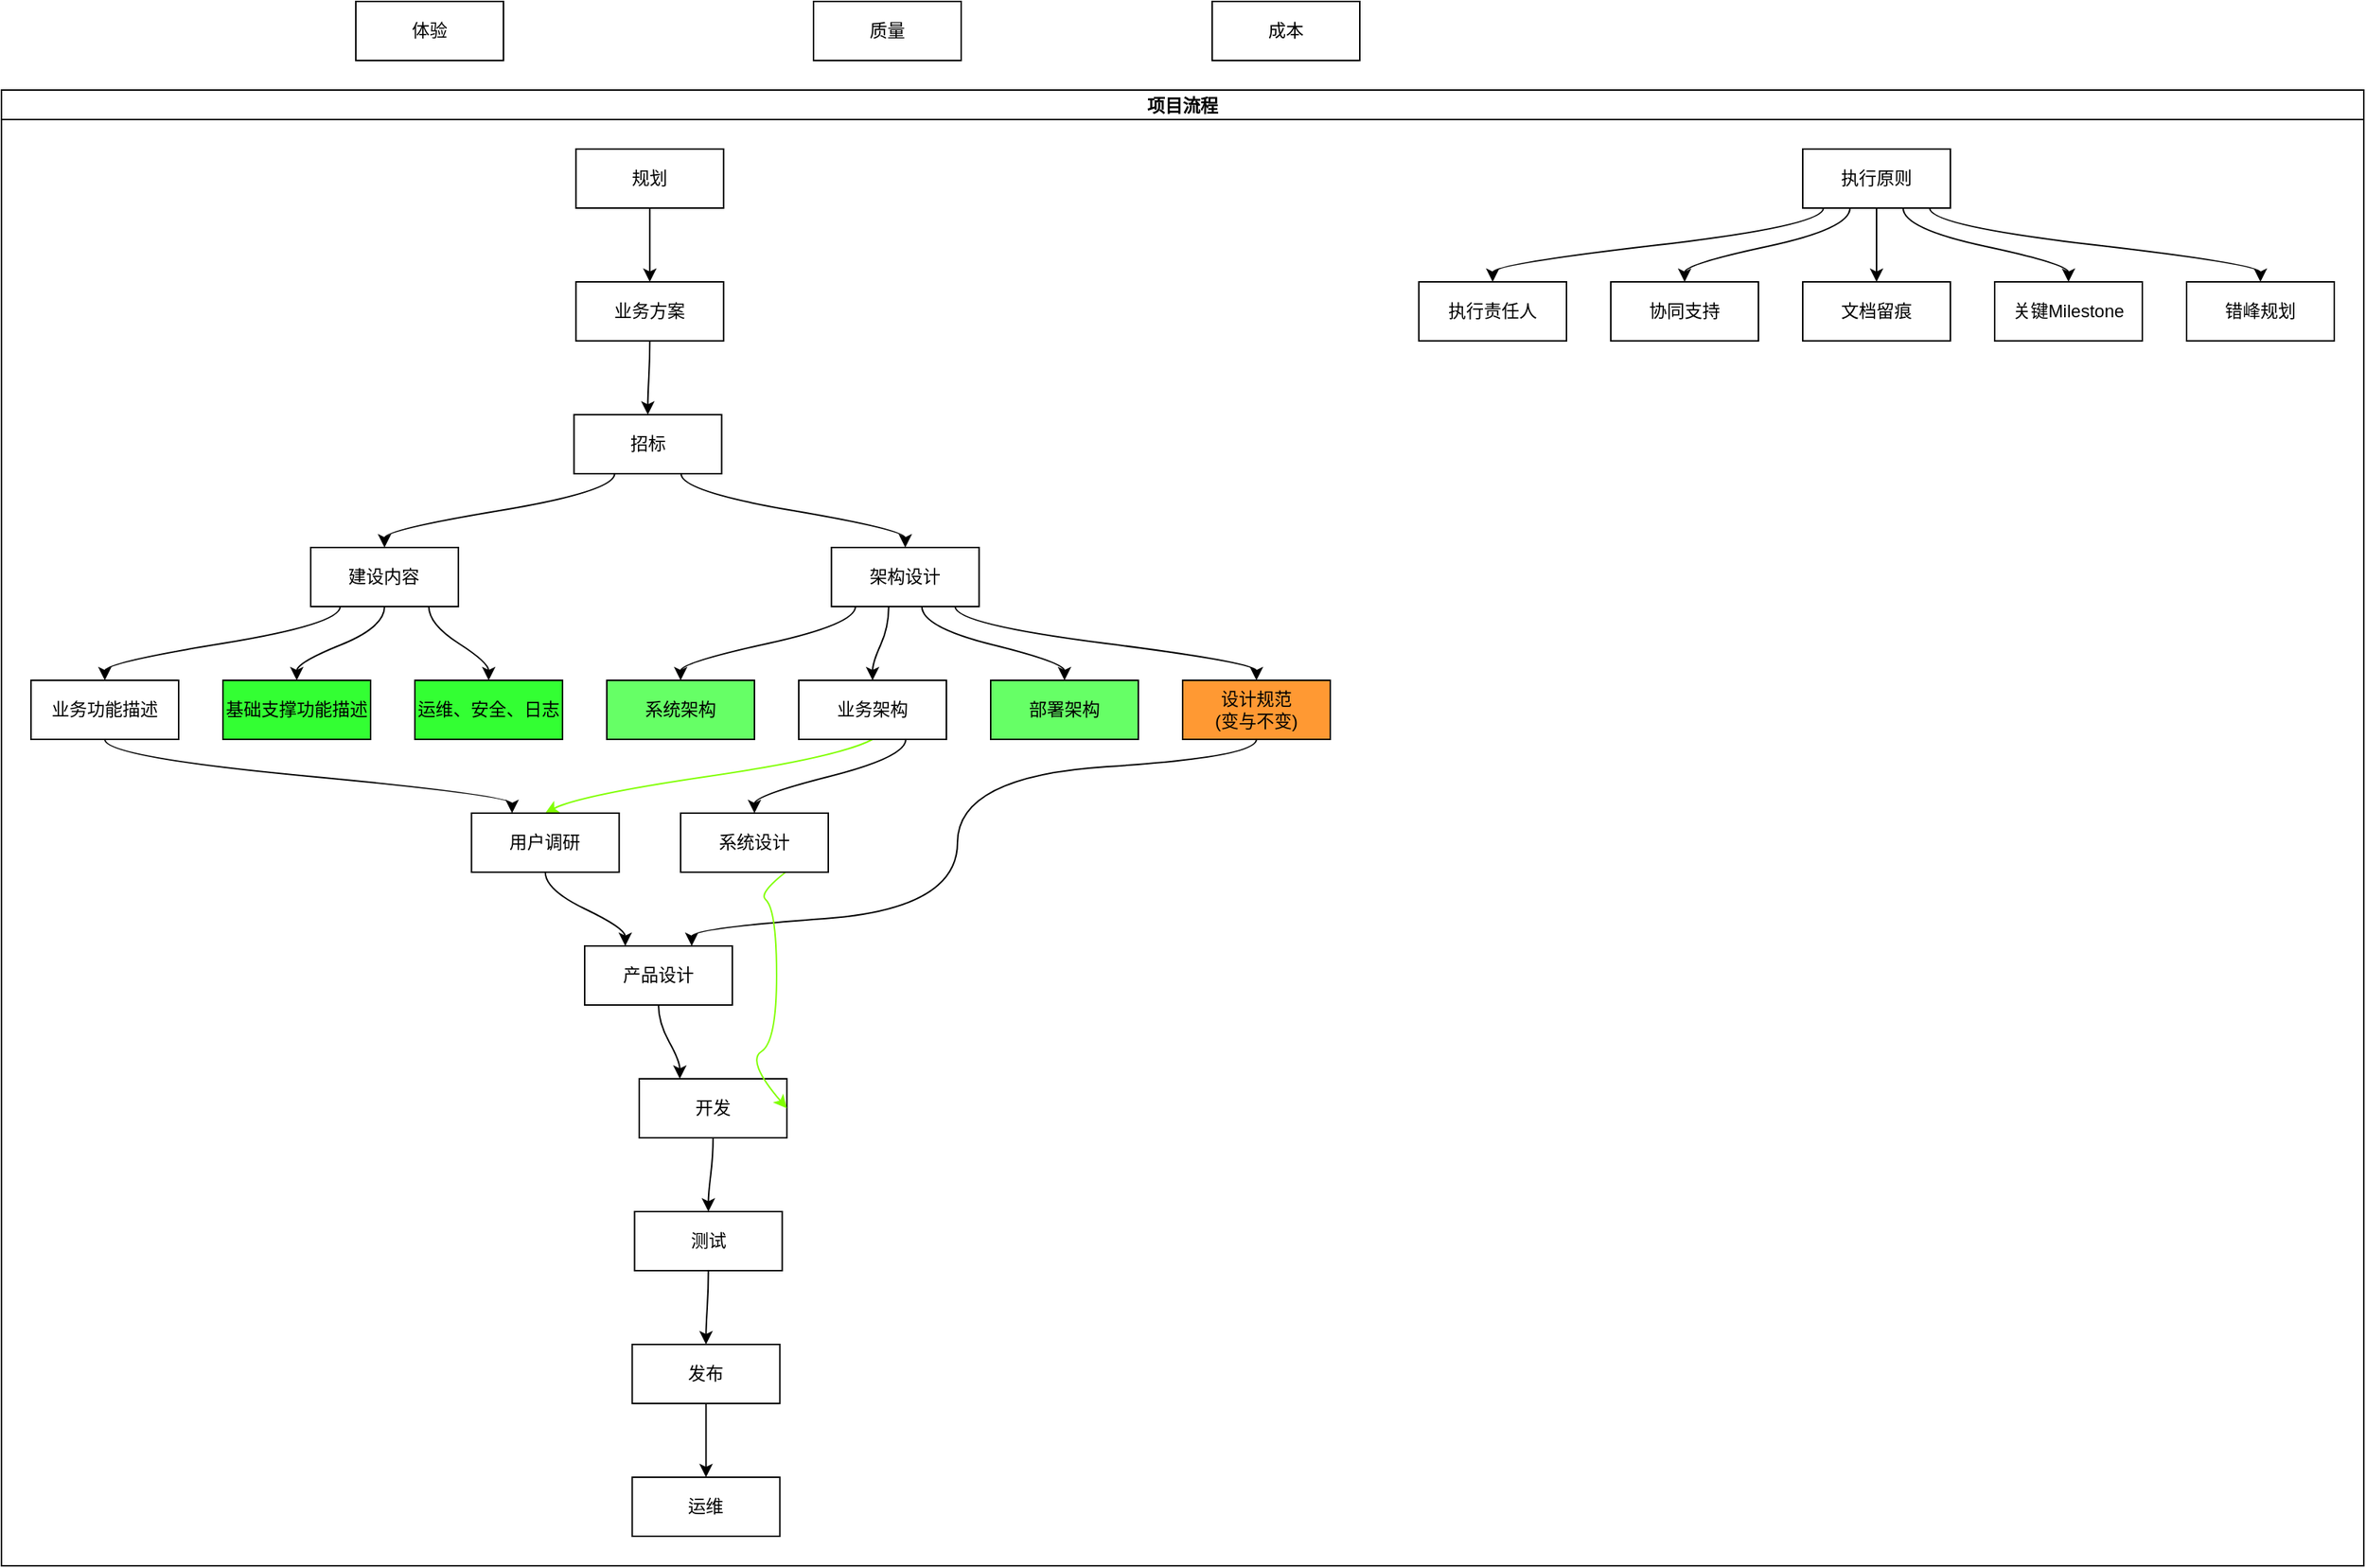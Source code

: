<mxfile version="20.7.4" type="github" pages="3">
  <diagram id="ASxVColjz8fbyWe-uOfy" name="项目流程">
    <mxGraphModel dx="2021" dy="591" grid="1" gridSize="10" guides="1" tooltips="1" connect="1" arrows="1" fold="1" page="1" pageScale="1" pageWidth="827" pageHeight="1169" math="0" shadow="0">
      <root>
        <mxCell id="0" />
        <mxCell id="1" parent="0" />
        <mxCell id="nSS7TuzkqzkizibZuHh8-1" value="项目流程" style="swimlane;startSize=20;horizontal=1;childLayout=flowLayout;flowOrientation=north;resizable=0;interRankCellSpacing=50;containerType=tree;" vertex="1" parent="1">
          <mxGeometry x="-30" y="240" width="1600" height="1000" as="geometry" />
        </mxCell>
        <mxCell id="nSS7TuzkqzkizibZuHh8-2" value="规划" style="whiteSpace=wrap;html=1;" vertex="1" parent="nSS7TuzkqzkizibZuHh8-1">
          <mxGeometry x="389.119" y="40" width="100" height="40" as="geometry" />
        </mxCell>
        <mxCell id="nSS7TuzkqzkizibZuHh8-3" value="业务方案" style="whiteSpace=wrap;html=1;" vertex="1" parent="nSS7TuzkqzkizibZuHh8-1">
          <mxGeometry x="389.119" y="130" width="100" height="40" as="geometry" />
        </mxCell>
        <mxCell id="nSS7TuzkqzkizibZuHh8-4" value="" style="html=1;curved=1;rounded=0;noEdgeStyle=1;orthogonal=1;" edge="1" parent="nSS7TuzkqzkizibZuHh8-1" source="nSS7TuzkqzkizibZuHh8-2" target="nSS7TuzkqzkizibZuHh8-3">
          <mxGeometry relative="1" as="geometry">
            <Array as="points">
              <mxPoint x="439.119" y="92" />
              <mxPoint x="439.119" y="118" />
            </Array>
          </mxGeometry>
        </mxCell>
        <mxCell id="nSS7TuzkqzkizibZuHh8-12" value="" style="html=1;curved=1;rounded=0;noEdgeStyle=1;orthogonal=1;" edge="1" target="nSS7TuzkqzkizibZuHh8-13" source="nSS7TuzkqzkizibZuHh8-3" parent="nSS7TuzkqzkizibZuHh8-1">
          <mxGeometry relative="1" as="geometry">
            <mxPoint x="1830" y="3260" as="sourcePoint" />
            <Array as="points">
              <mxPoint x="439.119" y="182" />
              <mxPoint x="437.778" y="208" />
            </Array>
          </mxGeometry>
        </mxCell>
        <mxCell id="nSS7TuzkqzkizibZuHh8-13" value="招标" style="whiteSpace=wrap;html=1;" vertex="1" parent="nSS7TuzkqzkizibZuHh8-1">
          <mxGeometry x="387.778" y="220" width="100" height="40" as="geometry" />
        </mxCell>
        <mxCell id="nSS7TuzkqzkizibZuHh8-14" value="" style="html=1;curved=1;rounded=0;noEdgeStyle=1;orthogonal=1;" edge="1" target="nSS7TuzkqzkizibZuHh8-15" source="nSS7TuzkqzkizibZuHh8-13" parent="nSS7TuzkqzkizibZuHh8-1">
          <mxGeometry relative="1" as="geometry">
            <mxPoint x="1790" y="3270" as="sourcePoint" />
            <Array as="points">
              <mxPoint x="415.278" y="272" />
              <mxPoint x="259.445" y="298" />
            </Array>
          </mxGeometry>
        </mxCell>
        <mxCell id="nSS7TuzkqzkizibZuHh8-15" value="建设内容" style="whiteSpace=wrap;html=1;" vertex="1" parent="nSS7TuzkqzkizibZuHh8-1">
          <mxGeometry x="209.445" y="310" width="100" height="40" as="geometry" />
        </mxCell>
        <mxCell id="nSS7TuzkqzkizibZuHh8-16" value="" style="html=1;curved=1;rounded=0;noEdgeStyle=1;orthogonal=1;" edge="1" target="nSS7TuzkqzkizibZuHh8-17" source="nSS7TuzkqzkizibZuHh8-13" parent="nSS7TuzkqzkizibZuHh8-1">
          <mxGeometry relative="1" as="geometry">
            <mxPoint x="1730" y="3150" as="sourcePoint" />
            <Array as="points">
              <mxPoint x="460.278" y="272" />
              <mxPoint x="612.154" y="298" />
            </Array>
          </mxGeometry>
        </mxCell>
        <mxCell id="nSS7TuzkqzkizibZuHh8-17" value="架构设计" style="whiteSpace=wrap;html=1;" vertex="1" parent="nSS7TuzkqzkizibZuHh8-1">
          <mxGeometry x="562.154" y="310" width="100" height="40" as="geometry" />
        </mxCell>
        <mxCell id="nSS7TuzkqzkizibZuHh8-18" value="" style="html=1;curved=1;rounded=0;noEdgeStyle=1;orthogonal=1;" edge="1" target="nSS7TuzkqzkizibZuHh8-19" source="nSS7TuzkqzkizibZuHh8-15" parent="nSS7TuzkqzkizibZuHh8-1">
          <mxGeometry relative="1" as="geometry">
            <mxPoint x="1712.5" y="3120" as="sourcePoint" />
            <Array as="points">
              <mxPoint x="229.445" y="362" />
              <mxPoint x="70" y="388" />
            </Array>
          </mxGeometry>
        </mxCell>
        <mxCell id="nSS7TuzkqzkizibZuHh8-19" value="业务功能描述" style="whiteSpace=wrap;html=1;" vertex="1" parent="nSS7TuzkqzkizibZuHh8-1">
          <mxGeometry x="20" y="400" width="100" height="40" as="geometry" />
        </mxCell>
        <mxCell id="nSS7TuzkqzkizibZuHh8-20" value="" style="html=1;curved=1;rounded=0;noEdgeStyle=1;orthogonal=1;" edge="1" target="nSS7TuzkqzkizibZuHh8-21" source="nSS7TuzkqzkizibZuHh8-15" parent="nSS7TuzkqzkizibZuHh8-1">
          <mxGeometry relative="1" as="geometry">
            <mxPoint x="1672.5" y="3040" as="sourcePoint" />
            <Array as="points">
              <mxPoint x="259.445" y="364" />
              <mxPoint x="200" y="388" />
            </Array>
          </mxGeometry>
        </mxCell>
        <mxCell id="nSS7TuzkqzkizibZuHh8-21" value="基础支撑功能描述" style="whiteSpace=wrap;html=1;fillColor=#33FF33;" vertex="1" parent="nSS7TuzkqzkizibZuHh8-1">
          <mxGeometry x="150" y="400" width="100" height="40" as="geometry" />
        </mxCell>
        <mxCell id="nSS7TuzkqzkizibZuHh8-22" value="" style="html=1;curved=1;rounded=0;noEdgeStyle=1;orthogonal=1;" edge="1" target="nSS7TuzkqzkizibZuHh8-23" source="nSS7TuzkqzkizibZuHh8-17" parent="nSS7TuzkqzkizibZuHh8-1">
          <mxGeometry relative="1" as="geometry">
            <mxPoint x="1697.5" y="3000" as="sourcePoint" />
            <Array as="points">
              <mxPoint x="578.404" y="362" />
              <mxPoint x="460" y="388" />
            </Array>
          </mxGeometry>
        </mxCell>
        <mxCell id="nSS7TuzkqzkizibZuHh8-23" value="系统架构" style="whiteSpace=wrap;html=1;fillColor=#66FF66;" vertex="1" parent="nSS7TuzkqzkizibZuHh8-1">
          <mxGeometry x="410" y="400" width="100" height="40" as="geometry" />
        </mxCell>
        <mxCell id="nSS7TuzkqzkizibZuHh8-24" value="" style="html=1;curved=1;rounded=0;noEdgeStyle=1;orthogonal=1;" edge="1" target="nSS7TuzkqzkizibZuHh8-25" source="nSS7TuzkqzkizibZuHh8-15" parent="nSS7TuzkqzkizibZuHh8-1">
          <mxGeometry relative="1" as="geometry">
            <mxPoint x="1677.5" y="2920" as="sourcePoint" />
            <Array as="points">
              <mxPoint x="289.445" y="362" />
              <mxPoint x="330" y="388" />
            </Array>
          </mxGeometry>
        </mxCell>
        <mxCell id="nSS7TuzkqzkizibZuHh8-25" value="运维、安全、日志" style="whiteSpace=wrap;html=1;fillColor=#33FF33;" vertex="1" parent="nSS7TuzkqzkizibZuHh8-1">
          <mxGeometry x="280" y="400" width="100" height="40" as="geometry" />
        </mxCell>
        <mxCell id="nSS7TuzkqzkizibZuHh8-26" value="" style="html=1;curved=1;rounded=0;noEdgeStyle=1;orthogonal=1;" edge="1" target="nSS7TuzkqzkizibZuHh8-27" source="nSS7TuzkqzkizibZuHh8-17" parent="nSS7TuzkqzkizibZuHh8-1">
          <mxGeometry relative="1" as="geometry">
            <mxPoint x="1784.202" y="2840" as="sourcePoint" />
            <Array as="points">
              <mxPoint x="600.904" y="364" />
              <mxPoint x="590" y="388" />
            </Array>
          </mxGeometry>
        </mxCell>
        <mxCell id="nSS7TuzkqzkizibZuHh8-51" style="edgeStyle=orthogonalEdgeStyle;curved=1;rounded=0;orthogonalLoop=1;jettySize=auto;html=1;exitX=0.5;exitY=1;exitDx=0;exitDy=0;entryX=0.5;entryY=0;entryDx=0;entryDy=0;noEdgeStyle=1;orthogonal=1;strokeColor=#80FF00;" edge="1" parent="nSS7TuzkqzkizibZuHh8-1" source="nSS7TuzkqzkizibZuHh8-27" target="nSS7TuzkqzkizibZuHh8-37">
          <mxGeometry relative="1" as="geometry">
            <Array as="points">
              <mxPoint x="567.5" y="452" />
              <mxPoint x="390.833" y="478" />
            </Array>
          </mxGeometry>
        </mxCell>
        <mxCell id="nSS7TuzkqzkizibZuHh8-27" value="业务架构" style="whiteSpace=wrap;html=1;" vertex="1" parent="nSS7TuzkqzkizibZuHh8-1">
          <mxGeometry x="540" y="400" width="100" height="40" as="geometry" />
        </mxCell>
        <mxCell id="nSS7TuzkqzkizibZuHh8-28" value="" style="html=1;curved=1;rounded=0;noEdgeStyle=1;orthogonal=1;" edge="1" target="nSS7TuzkqzkizibZuHh8-29" source="nSS7TuzkqzkizibZuHh8-17" parent="nSS7TuzkqzkizibZuHh8-1">
          <mxGeometry relative="1" as="geometry">
            <mxPoint x="1812.056" y="2800" as="sourcePoint" />
            <Array as="points">
              <mxPoint x="623.404" y="364" />
              <mxPoint x="720" y="388" />
            </Array>
          </mxGeometry>
        </mxCell>
        <mxCell id="nSS7TuzkqzkizibZuHh8-29" value="部署架构" style="whiteSpace=wrap;html=1;fillColor=#66FF66;" vertex="1" parent="nSS7TuzkqzkizibZuHh8-1">
          <mxGeometry x="670" y="400" width="100" height="40" as="geometry" />
        </mxCell>
        <mxCell id="nSS7TuzkqzkizibZuHh8-30" value="" style="html=1;curved=1;rounded=0;noEdgeStyle=1;orthogonal=1;" edge="1" target="nSS7TuzkqzkizibZuHh8-31" source="nSS7TuzkqzkizibZuHh8-17" parent="nSS7TuzkqzkizibZuHh8-1">
          <mxGeometry relative="1" as="geometry">
            <mxPoint x="1717.5" y="2520" as="sourcePoint" />
            <Array as="points">
              <mxPoint x="645.904" y="362" />
              <mxPoint x="850" y="388" />
            </Array>
          </mxGeometry>
        </mxCell>
        <mxCell id="nSS7TuzkqzkizibZuHh8-50" style="edgeStyle=orthogonalEdgeStyle;curved=1;rounded=0;orthogonalLoop=1;jettySize=auto;html=1;exitX=0.5;exitY=1;exitDx=0;exitDy=0;noEdgeStyle=1;orthogonal=1;" edge="1" parent="nSS7TuzkqzkizibZuHh8-1" source="nSS7TuzkqzkizibZuHh8-31" target="nSS7TuzkqzkizibZuHh8-41">
          <mxGeometry relative="1" as="geometry">
            <Array as="points">
              <mxPoint x="850" y="452" />
              <mxPoint x="647.5" y="465" />
              <mxPoint x="647.5" y="555" />
              <mxPoint x="467.5" y="568" />
            </Array>
          </mxGeometry>
        </mxCell>
        <mxCell id="nSS7TuzkqzkizibZuHh8-31" value="设计规范&lt;br&gt;(变与不变)" style="whiteSpace=wrap;html=1;fillColor=#FF9933;" vertex="1" parent="nSS7TuzkqzkizibZuHh8-1">
          <mxGeometry x="800" y="400" width="100" height="40" as="geometry" />
        </mxCell>
        <mxCell id="nSS7TuzkqzkizibZuHh8-36" value="" style="html=1;curved=1;rounded=0;noEdgeStyle=1;orthogonal=1;" edge="1" target="nSS7TuzkqzkizibZuHh8-37" source="nSS7TuzkqzkizibZuHh8-19" parent="nSS7TuzkqzkizibZuHh8-1">
          <mxGeometry relative="1" as="geometry">
            <mxPoint x="1429.445" y="2410" as="sourcePoint" />
            <Array as="points">
              <mxPoint x="70" y="452" />
              <mxPoint x="345.833" y="478" />
            </Array>
          </mxGeometry>
        </mxCell>
        <mxCell id="nSS7TuzkqzkizibZuHh8-37" value="用户调研" style="whiteSpace=wrap;html=1;" vertex="1" parent="nSS7TuzkqzkizibZuHh8-1">
          <mxGeometry x="318.333" y="490" width="100" height="40" as="geometry" />
        </mxCell>
        <mxCell id="nSS7TuzkqzkizibZuHh8-40" value="" style="html=1;curved=1;rounded=0;noEdgeStyle=1;orthogonal=1;" edge="1" target="nSS7TuzkqzkizibZuHh8-41" source="nSS7TuzkqzkizibZuHh8-37" parent="nSS7TuzkqzkizibZuHh8-1">
          <mxGeometry relative="1" as="geometry">
            <mxPoint x="1190" y="2340" as="sourcePoint" />
            <Array as="points">
              <mxPoint x="368.333" y="542" />
              <mxPoint x="422.5" y="568" />
            </Array>
          </mxGeometry>
        </mxCell>
        <mxCell id="nSS7TuzkqzkizibZuHh8-41" value="产品设计" style="whiteSpace=wrap;html=1;" vertex="1" parent="nSS7TuzkqzkizibZuHh8-1">
          <mxGeometry x="395" y="580" width="100" height="40" as="geometry" />
        </mxCell>
        <mxCell id="nSS7TuzkqzkizibZuHh8-46" value="执行原则" style="whiteSpace=wrap;html=1;" vertex="1" parent="nSS7TuzkqzkizibZuHh8-1">
          <mxGeometry x="1220" y="40" width="100" height="40" as="geometry" />
        </mxCell>
        <mxCell id="nSS7TuzkqzkizibZuHh8-52" value="" style="edgeStyle=orthogonalEdgeStyle;curved=1;rounded=0;orthogonalLoop=1;jettySize=auto;html=1;noEdgeStyle=1;orthogonal=1;" edge="1" source="nSS7TuzkqzkizibZuHh8-46" target="nSS7TuzkqzkizibZuHh8-53" parent="nSS7TuzkqzkizibZuHh8-1">
          <mxGeometry relative="1" as="geometry">
            <Array as="points">
              <mxPoint x="1234" y="92" />
              <mxPoint x="1010" y="118" />
            </Array>
          </mxGeometry>
        </mxCell>
        <mxCell id="nSS7TuzkqzkizibZuHh8-53" value="执行责任人" style="whiteSpace=wrap;html=1;" vertex="1" parent="nSS7TuzkqzkizibZuHh8-1">
          <mxGeometry x="960" y="130" width="100" height="40" as="geometry" />
        </mxCell>
        <mxCell id="nSS7TuzkqzkizibZuHh8-54" value="" style="edgeStyle=orthogonalEdgeStyle;curved=1;rounded=0;orthogonalLoop=1;jettySize=auto;html=1;noEdgeStyle=1;orthogonal=1;" edge="1" source="nSS7TuzkqzkizibZuHh8-46" target="nSS7TuzkqzkizibZuHh8-55" parent="nSS7TuzkqzkizibZuHh8-1">
          <mxGeometry relative="1" as="geometry">
            <Array as="points">
              <mxPoint x="1252" y="94" />
              <mxPoint x="1140" y="118" />
            </Array>
          </mxGeometry>
        </mxCell>
        <mxCell id="nSS7TuzkqzkizibZuHh8-55" value="协同支持" style="whiteSpace=wrap;html=1;" vertex="1" parent="nSS7TuzkqzkizibZuHh8-1">
          <mxGeometry x="1090" y="130" width="100" height="40" as="geometry" />
        </mxCell>
        <mxCell id="nSS7TuzkqzkizibZuHh8-60" value="" style="edgeStyle=orthogonalEdgeStyle;curved=1;rounded=0;orthogonalLoop=1;jettySize=auto;html=1;noEdgeStyle=1;orthogonal=1;" edge="1" source="nSS7TuzkqzkizibZuHh8-46" target="nSS7TuzkqzkizibZuHh8-61" parent="nSS7TuzkqzkizibZuHh8-1">
          <mxGeometry relative="1" as="geometry">
            <Array as="points">
              <mxPoint x="1270" y="96" />
              <mxPoint x="1270" y="118" />
            </Array>
          </mxGeometry>
        </mxCell>
        <mxCell id="nSS7TuzkqzkizibZuHh8-61" value="文档留痕" style="whiteSpace=wrap;html=1;" vertex="1" parent="nSS7TuzkqzkizibZuHh8-1">
          <mxGeometry x="1220" y="130" width="100" height="40" as="geometry" />
        </mxCell>
        <mxCell id="aRdobhjiWvzHC1EF7HCE-1" value="" style="edgeStyle=orthogonalEdgeStyle;curved=1;rounded=0;orthogonalLoop=1;jettySize=auto;html=1;noEdgeStyle=1;orthogonal=1;" edge="1" source="nSS7TuzkqzkizibZuHh8-46" target="aRdobhjiWvzHC1EF7HCE-2" parent="nSS7TuzkqzkizibZuHh8-1">
          <mxGeometry relative="1" as="geometry">
            <Array as="points">
              <mxPoint x="1288" y="94" />
              <mxPoint x="1400" y="118" />
            </Array>
          </mxGeometry>
        </mxCell>
        <mxCell id="aRdobhjiWvzHC1EF7HCE-2" value="关键Milestone" style="whiteSpace=wrap;html=1;" vertex="1" parent="nSS7TuzkqzkizibZuHh8-1">
          <mxGeometry x="1350" y="130" width="100" height="40" as="geometry" />
        </mxCell>
        <mxCell id="aRdobhjiWvzHC1EF7HCE-3" value="" style="edgeStyle=orthogonalEdgeStyle;curved=1;rounded=0;orthogonalLoop=1;jettySize=auto;html=1;noEdgeStyle=1;orthogonal=1;" edge="1" source="nSS7TuzkqzkizibZuHh8-46" target="aRdobhjiWvzHC1EF7HCE-4" parent="nSS7TuzkqzkizibZuHh8-1">
          <mxGeometry relative="1" as="geometry">
            <Array as="points">
              <mxPoint x="1306" y="92" />
              <mxPoint x="1530" y="118" />
            </Array>
          </mxGeometry>
        </mxCell>
        <mxCell id="aRdobhjiWvzHC1EF7HCE-4" value="错峰规划" style="whiteSpace=wrap;html=1;" vertex="1" parent="nSS7TuzkqzkizibZuHh8-1">
          <mxGeometry x="1480" y="130" width="100" height="40" as="geometry" />
        </mxCell>
        <mxCell id="xdc_gwJtrEJ65cndcV7r-1" value="" style="html=1;curved=1;rounded=0;noEdgeStyle=1;orthogonal=1;" edge="1" target="xdc_gwJtrEJ65cndcV7r-2" source="nSS7TuzkqzkizibZuHh8-41" parent="nSS7TuzkqzkizibZuHh8-1">
          <mxGeometry relative="1" as="geometry">
            <mxPoint x="652.649" y="1330" as="sourcePoint" />
            <Array as="points">
              <mxPoint x="445" y="632" />
              <mxPoint x="459.457" y="658" />
            </Array>
          </mxGeometry>
        </mxCell>
        <mxCell id="xdc_gwJtrEJ65cndcV7r-2" value="开发" style="whiteSpace=wrap;html=1;" vertex="1" parent="nSS7TuzkqzkizibZuHh8-1">
          <mxGeometry x="431.957" y="670" width="100" height="40" as="geometry" />
        </mxCell>
        <mxCell id="xdc_gwJtrEJ65cndcV7r-3" value="" style="html=1;curved=1;rounded=0;noEdgeStyle=1;orthogonal=1;" edge="1" target="xdc_gwJtrEJ65cndcV7r-4" source="nSS7TuzkqzkizibZuHh8-27" parent="nSS7TuzkqzkizibZuHh8-1">
          <mxGeometry relative="1" as="geometry">
            <mxPoint x="810.904" y="1070" as="sourcePoint" />
            <Array as="points">
              <mxPoint x="612.5" y="452" />
              <mxPoint x="510" y="478" />
            </Array>
          </mxGeometry>
        </mxCell>
        <mxCell id="xdc_gwJtrEJ65cndcV7r-5" style="edgeStyle=orthogonalEdgeStyle;curved=1;rounded=0;orthogonalLoop=1;jettySize=auto;html=1;exitX=1;exitY=0.5;exitDx=0;exitDy=0;entryX=1;entryY=0.5;entryDx=0;entryDy=0;strokeColor=#80FF00;noEdgeStyle=1;orthogonal=1;" edge="1" parent="nSS7TuzkqzkizibZuHh8-1" source="xdc_gwJtrEJ65cndcV7r-4" target="xdc_gwJtrEJ65cndcV7r-2">
          <mxGeometry relative="1" as="geometry">
            <Array as="points">
              <mxPoint x="510" y="542" />
              <mxPoint x="525" y="555" />
              <mxPoint x="525" y="645" />
              <mxPoint x="504.457" y="658" />
            </Array>
          </mxGeometry>
        </mxCell>
        <mxCell id="xdc_gwJtrEJ65cndcV7r-4" value="系统设计" style="whiteSpace=wrap;html=1;" vertex="1" parent="nSS7TuzkqzkizibZuHh8-1">
          <mxGeometry x="460" y="490" width="100" height="40" as="geometry" />
        </mxCell>
        <mxCell id="xdc_gwJtrEJ65cndcV7r-6" value="" style="html=1;curved=1;rounded=0;noEdgeStyle=1;orthogonal=1;" edge="1" target="xdc_gwJtrEJ65cndcV7r-7" source="xdc_gwJtrEJ65cndcV7r-2" parent="nSS7TuzkqzkizibZuHh8-1">
          <mxGeometry relative="1" as="geometry">
            <mxPoint x="535" y="1100" as="sourcePoint" />
            <Array as="points">
              <mxPoint x="481.957" y="722" />
              <mxPoint x="478.788" y="748" />
            </Array>
          </mxGeometry>
        </mxCell>
        <mxCell id="xdc_gwJtrEJ65cndcV7r-7" value="测试" style="whiteSpace=wrap;html=1;" vertex="1" parent="nSS7TuzkqzkizibZuHh8-1">
          <mxGeometry x="428.788" y="760" width="100" height="40" as="geometry" />
        </mxCell>
        <mxCell id="g0lqJnNzxHUfuUzz875k-1" value="" style="html=1;curved=1;rounded=0;noEdgeStyle=1;orthogonal=1;" edge="1" target="g0lqJnNzxHUfuUzz875k-2" source="xdc_gwJtrEJ65cndcV7r-7" parent="nSS7TuzkqzkizibZuHh8-1">
          <mxGeometry relative="1" as="geometry">
            <mxPoint x="534.074" y="1110" as="sourcePoint" />
            <Array as="points">
              <mxPoint x="478.788" y="812" />
              <mxPoint x="477.203" y="838" />
            </Array>
          </mxGeometry>
        </mxCell>
        <mxCell id="g0lqJnNzxHUfuUzz875k-2" value="发布" style="whiteSpace=wrap;html=1;" vertex="1" parent="nSS7TuzkqzkizibZuHh8-1">
          <mxGeometry x="427.203" y="850" width="100" height="40" as="geometry" />
        </mxCell>
        <mxCell id="g0lqJnNzxHUfuUzz875k-3" value="" style="html=1;curved=1;rounded=0;noEdgeStyle=1;orthogonal=1;" edge="1" target="g0lqJnNzxHUfuUzz875k-4" source="g0lqJnNzxHUfuUzz875k-2" parent="nSS7TuzkqzkizibZuHh8-1">
          <mxGeometry relative="1" as="geometry">
            <mxPoint x="492.531" y="1120" as="sourcePoint" />
            <Array as="points">
              <mxPoint x="477.203" y="902" />
              <mxPoint x="477.203" y="928" />
            </Array>
          </mxGeometry>
        </mxCell>
        <mxCell id="g0lqJnNzxHUfuUzz875k-4" value="运维" style="whiteSpace=wrap;html=1;" vertex="1" parent="nSS7TuzkqzkizibZuHh8-1">
          <mxGeometry x="427.203" y="940" width="100" height="40" as="geometry" />
        </mxCell>
        <mxCell id="nSS7TuzkqzkizibZuHh8-57" value="体验" style="whiteSpace=wrap;html=1;" vertex="1" parent="1">
          <mxGeometry x="210" y="180" width="100" height="40" as="geometry" />
        </mxCell>
        <mxCell id="nSS7TuzkqzkizibZuHh8-58" value="质量" style="whiteSpace=wrap;html=1;" vertex="1" parent="1">
          <mxGeometry x="520" y="180" width="100" height="40" as="geometry" />
        </mxCell>
        <mxCell id="nSS7TuzkqzkizibZuHh8-59" value="成本" style="whiteSpace=wrap;html=1;" vertex="1" parent="1">
          <mxGeometry x="790" y="180" width="100" height="40" as="geometry" />
        </mxCell>
      </root>
    </mxGraphModel>
  </diagram>
  <diagram id="TtB7g6AG5ayT_vUXqMfW" name="组织协作">
    <mxGraphModel dx="1194" dy="591" grid="1" gridSize="10" guides="1" tooltips="1" connect="1" arrows="1" fold="1" page="1" pageScale="1" pageWidth="827" pageHeight="1169" math="0" shadow="0">
      <root>
        <mxCell id="0" />
        <mxCell id="1" parent="0" />
        <mxCell id="M7md-u3n_PpTCDcD8EhM-9" value="产品" style="rounded=1;whiteSpace=wrap;html=1;fillColor=#FF9933;" vertex="1" parent="1">
          <mxGeometry x="239" y="120" width="120" height="60" as="geometry" />
        </mxCell>
        <mxCell id="M7md-u3n_PpTCDcD8EhM-10" value="方案" style="rounded=1;whiteSpace=wrap;html=1;fillColor=#FF9933;" vertex="1" parent="1">
          <mxGeometry x="39" y="120" width="120" height="60" as="geometry" />
        </mxCell>
        <mxCell id="M7md-u3n_PpTCDcD8EhM-11" value="项目经理" style="rounded=1;whiteSpace=wrap;html=1;fillColor=#FF9933;" vertex="1" parent="1">
          <mxGeometry x="449" y="120" width="120" height="60" as="geometry" />
        </mxCell>
        <mxCell id="M7md-u3n_PpTCDcD8EhM-12" value="UI" style="rounded=1;whiteSpace=wrap;html=1;fillColor=#FF9933;" vertex="1" parent="1">
          <mxGeometry x="669" y="120" width="120" height="60" as="geometry" />
        </mxCell>
        <mxCell id="M7md-u3n_PpTCDcD8EhM-13" value="前端" style="rounded=1;whiteSpace=wrap;html=1;fillColor=#FF9933;" vertex="1" parent="1">
          <mxGeometry x="39" y="290" width="120" height="60" as="geometry" />
        </mxCell>
        <mxCell id="M7md-u3n_PpTCDcD8EhM-14" value="后端" style="rounded=1;whiteSpace=wrap;html=1;fillColor=#FF9933;" vertex="1" parent="1">
          <mxGeometry x="239" y="290" width="120" height="60" as="geometry" />
        </mxCell>
        <mxCell id="M7md-u3n_PpTCDcD8EhM-15" value="测试" style="rounded=1;whiteSpace=wrap;html=1;fillColor=#FF9933;" vertex="1" parent="1">
          <mxGeometry x="449" y="290" width="120" height="60" as="geometry" />
        </mxCell>
        <mxCell id="M7md-u3n_PpTCDcD8EhM-16" value="运维" style="rounded=1;whiteSpace=wrap;html=1;fillColor=#FF9933;" vertex="1" parent="1">
          <mxGeometry x="659" y="290" width="120" height="60" as="geometry" />
        </mxCell>
      </root>
    </mxGraphModel>
  </diagram>
  <diagram id="SI160UhROcme6yGp5jml" name="矩阵管理机制">
    <mxGraphModel dx="1194" dy="591" grid="1" gridSize="10" guides="1" tooltips="1" connect="1" arrows="1" fold="1" page="1" pageScale="1" pageWidth="827" pageHeight="1169" math="0" shadow="0">
      <root>
        <mxCell id="0" />
        <mxCell id="1" parent="0" />
        <mxCell id="1SgQtd9y9VMhv90id-1h-34" value="" style="endArrow=none;dashed=1;html=1;dashPattern=1 3;strokeWidth=2;rounded=0;strokeColor=#000000;curved=1;" edge="1" parent="1">
          <mxGeometry width="50" height="50" relative="1" as="geometry">
            <mxPoint x="180" y="500" as="sourcePoint" />
            <mxPoint x="670" y="500" as="targetPoint" />
          </mxGeometry>
        </mxCell>
        <mxCell id="1SgQtd9y9VMhv90id-1h-35" value="" style="endArrow=none;dashed=1;html=1;rounded=0;strokeColor=#000000;curved=1;" edge="1" parent="1">
          <mxGeometry width="50" height="50" relative="1" as="geometry">
            <mxPoint x="400" y="710" as="sourcePoint" />
            <mxPoint x="400" y="290" as="targetPoint" />
          </mxGeometry>
        </mxCell>
        <mxCell id="1SgQtd9y9VMhv90id-1h-37" value="" style="swimlane;startSize=20;horizontal=0;childLayout=treeLayout;horizontalTree=1;resizable=0;containerType=tree;fillColor=#CCCCCC;" vertex="1" parent="1">
          <mxGeometry x="70" width="310" height="400" as="geometry" />
        </mxCell>
        <mxCell id="1SgQtd9y9VMhv90id-1h-38" value="复用" style="whiteSpace=wrap;html=1;fillColor=#CCCCCC;" vertex="1" parent="1SgQtd9y9VMhv90id-1h-37">
          <mxGeometry x="40" y="180" width="100" height="40" as="geometry" />
        </mxCell>
        <mxCell id="1SgQtd9y9VMhv90id-1h-39" value="方案" style="whiteSpace=wrap;html=1;fillColor=#CCCCCC;" vertex="1" parent="1SgQtd9y9VMhv90id-1h-37">
          <mxGeometry x="190" y="20" width="100" height="40" as="geometry" />
        </mxCell>
        <mxCell id="1SgQtd9y9VMhv90id-1h-40" value="" style="edgeStyle=elbowEdgeStyle;elbow=horizontal;html=1;rounded=0;strokeColor=#000000;curved=1;" edge="1" parent="1SgQtd9y9VMhv90id-1h-37" source="1SgQtd9y9VMhv90id-1h-38" target="1SgQtd9y9VMhv90id-1h-39">
          <mxGeometry relative="1" as="geometry" />
        </mxCell>
        <mxCell id="1SgQtd9y9VMhv90id-1h-41" value="技术框架" style="whiteSpace=wrap;html=1;fillColor=#CCCCCC;" vertex="1" parent="1SgQtd9y9VMhv90id-1h-37">
          <mxGeometry x="190" y="100" width="100" height="40" as="geometry" />
        </mxCell>
        <mxCell id="1SgQtd9y9VMhv90id-1h-42" value="" style="edgeStyle=elbowEdgeStyle;elbow=horizontal;html=1;rounded=0;strokeColor=#000000;curved=1;" edge="1" parent="1SgQtd9y9VMhv90id-1h-37" source="1SgQtd9y9VMhv90id-1h-38" target="1SgQtd9y9VMhv90id-1h-41">
          <mxGeometry relative="1" as="geometry" />
        </mxCell>
        <mxCell id="1SgQtd9y9VMhv90id-1h-43" value="" style="edgeStyle=elbowEdgeStyle;elbow=horizontal;html=1;rounded=0;strokeColor=#000000;curved=1;" edge="1" target="1SgQtd9y9VMhv90id-1h-44" source="1SgQtd9y9VMhv90id-1h-38" parent="1SgQtd9y9VMhv90id-1h-37">
          <mxGeometry relative="1" as="geometry">
            <mxPoint x="210" y="-160" as="sourcePoint" />
          </mxGeometry>
        </mxCell>
        <mxCell id="1SgQtd9y9VMhv90id-1h-44" value="业务模块" style="whiteSpace=wrap;html=1;fillColor=#CCCCCC;" vertex="1" parent="1SgQtd9y9VMhv90id-1h-37">
          <mxGeometry x="190" y="180" width="100" height="40" as="geometry" />
        </mxCell>
        <mxCell id="1SgQtd9y9VMhv90id-1h-45" value="" style="edgeStyle=elbowEdgeStyle;elbow=horizontal;html=1;rounded=0;strokeColor=#000000;curved=1;" edge="1" target="1SgQtd9y9VMhv90id-1h-46" source="1SgQtd9y9VMhv90id-1h-38" parent="1SgQtd9y9VMhv90id-1h-37">
          <mxGeometry relative="1" as="geometry">
            <mxPoint x="210" y="-80" as="sourcePoint" />
          </mxGeometry>
        </mxCell>
        <mxCell id="1SgQtd9y9VMhv90id-1h-46" value="基础服务" style="whiteSpace=wrap;html=1;fillColor=#CCCCCC;" vertex="1" parent="1SgQtd9y9VMhv90id-1h-37">
          <mxGeometry x="190" y="260" width="100" height="40" as="geometry" />
        </mxCell>
        <mxCell id="1SgQtd9y9VMhv90id-1h-47" value="" style="edgeStyle=elbowEdgeStyle;elbow=horizontal;html=1;rounded=0;strokeColor=#000000;curved=1;" edge="1" target="1SgQtd9y9VMhv90id-1h-48" source="1SgQtd9y9VMhv90id-1h-38" parent="1SgQtd9y9VMhv90id-1h-37">
          <mxGeometry relative="1" as="geometry">
            <mxPoint x="210" y="40" as="sourcePoint" />
          </mxGeometry>
        </mxCell>
        <mxCell id="1SgQtd9y9VMhv90id-1h-48" value="支撑体系" style="whiteSpace=wrap;html=1;fillColor=#CCCCCC;" vertex="1" parent="1SgQtd9y9VMhv90id-1h-37">
          <mxGeometry x="190" y="340" width="100" height="40" as="geometry" />
        </mxCell>
        <mxCell id="1SgQtd9y9VMhv90id-1h-49" value="" style="swimlane;startSize=20;horizontal=0;childLayout=treeLayout;horizontalTree=1;resizable=0;containerType=tree;fillColor=#CCCCCC;" vertex="1" parent="1">
          <mxGeometry x="440" width="310" height="400" as="geometry" />
        </mxCell>
        <mxCell id="1SgQtd9y9VMhv90id-1h-50" value="质量" style="whiteSpace=wrap;html=1;fillColor=#CCCCCC;" vertex="1" parent="1SgQtd9y9VMhv90id-1h-49">
          <mxGeometry x="40" y="180" width="100" height="40" as="geometry" />
        </mxCell>
        <mxCell id="1SgQtd9y9VMhv90id-1h-51" value="方案一致性" style="whiteSpace=wrap;html=1;fillColor=#CCCCCC;" vertex="1" parent="1SgQtd9y9VMhv90id-1h-49">
          <mxGeometry x="190" y="20" width="100" height="40" as="geometry" />
        </mxCell>
        <mxCell id="1SgQtd9y9VMhv90id-1h-52" value="" style="edgeStyle=elbowEdgeStyle;elbow=horizontal;html=1;rounded=0;strokeColor=#000000;curved=1;" edge="1" parent="1SgQtd9y9VMhv90id-1h-49" source="1SgQtd9y9VMhv90id-1h-50" target="1SgQtd9y9VMhv90id-1h-51">
          <mxGeometry relative="1" as="geometry" />
        </mxCell>
        <mxCell id="1SgQtd9y9VMhv90id-1h-53" value="产品设计完备" style="whiteSpace=wrap;html=1;fillColor=#CCCCCC;" vertex="1" parent="1SgQtd9y9VMhv90id-1h-49">
          <mxGeometry x="190" y="100" width="100" height="40" as="geometry" />
        </mxCell>
        <mxCell id="1SgQtd9y9VMhv90id-1h-54" value="" style="edgeStyle=elbowEdgeStyle;elbow=horizontal;html=1;rounded=0;strokeColor=#000000;curved=1;" edge="1" parent="1SgQtd9y9VMhv90id-1h-49" source="1SgQtd9y9VMhv90id-1h-50" target="1SgQtd9y9VMhv90id-1h-53">
          <mxGeometry relative="1" as="geometry" />
        </mxCell>
        <mxCell id="1SgQtd9y9VMhv90id-1h-55" value="" style="edgeStyle=elbowEdgeStyle;elbow=horizontal;html=1;rounded=0;strokeColor=#000000;curved=1;" edge="1" parent="1SgQtd9y9VMhv90id-1h-49" source="1SgQtd9y9VMhv90id-1h-50" target="1SgQtd9y9VMhv90id-1h-56">
          <mxGeometry relative="1" as="geometry">
            <mxPoint x="210" y="-160" as="sourcePoint" />
          </mxGeometry>
        </mxCell>
        <mxCell id="1SgQtd9y9VMhv90id-1h-56" value="业务模块" style="whiteSpace=wrap;html=1;fillColor=#CCCCCC;" vertex="1" parent="1SgQtd9y9VMhv90id-1h-49">
          <mxGeometry x="190" y="180" width="100" height="40" as="geometry" />
        </mxCell>
        <mxCell id="1SgQtd9y9VMhv90id-1h-57" value="" style="edgeStyle=elbowEdgeStyle;elbow=horizontal;html=1;rounded=0;strokeColor=#000000;curved=1;" edge="1" parent="1SgQtd9y9VMhv90id-1h-49" source="1SgQtd9y9VMhv90id-1h-50" target="1SgQtd9y9VMhv90id-1h-58">
          <mxGeometry relative="1" as="geometry">
            <mxPoint x="210" y="-80" as="sourcePoint" />
          </mxGeometry>
        </mxCell>
        <mxCell id="1SgQtd9y9VMhv90id-1h-58" value="基础服务" style="whiteSpace=wrap;html=1;fillColor=#CCCCCC;" vertex="1" parent="1SgQtd9y9VMhv90id-1h-49">
          <mxGeometry x="190" y="260" width="100" height="40" as="geometry" />
        </mxCell>
        <mxCell id="1SgQtd9y9VMhv90id-1h-59" value="" style="edgeStyle=elbowEdgeStyle;elbow=horizontal;html=1;rounded=0;strokeColor=#000000;curved=1;" edge="1" parent="1SgQtd9y9VMhv90id-1h-49" source="1SgQtd9y9VMhv90id-1h-50" target="1SgQtd9y9VMhv90id-1h-60">
          <mxGeometry relative="1" as="geometry">
            <mxPoint x="210" y="40" as="sourcePoint" />
          </mxGeometry>
        </mxCell>
        <mxCell id="1SgQtd9y9VMhv90id-1h-60" value="支撑体系" style="whiteSpace=wrap;html=1;fillColor=#CCCCCC;" vertex="1" parent="1SgQtd9y9VMhv90id-1h-49">
          <mxGeometry x="190" y="340" width="100" height="40" as="geometry" />
        </mxCell>
      </root>
    </mxGraphModel>
  </diagram>
</mxfile>
